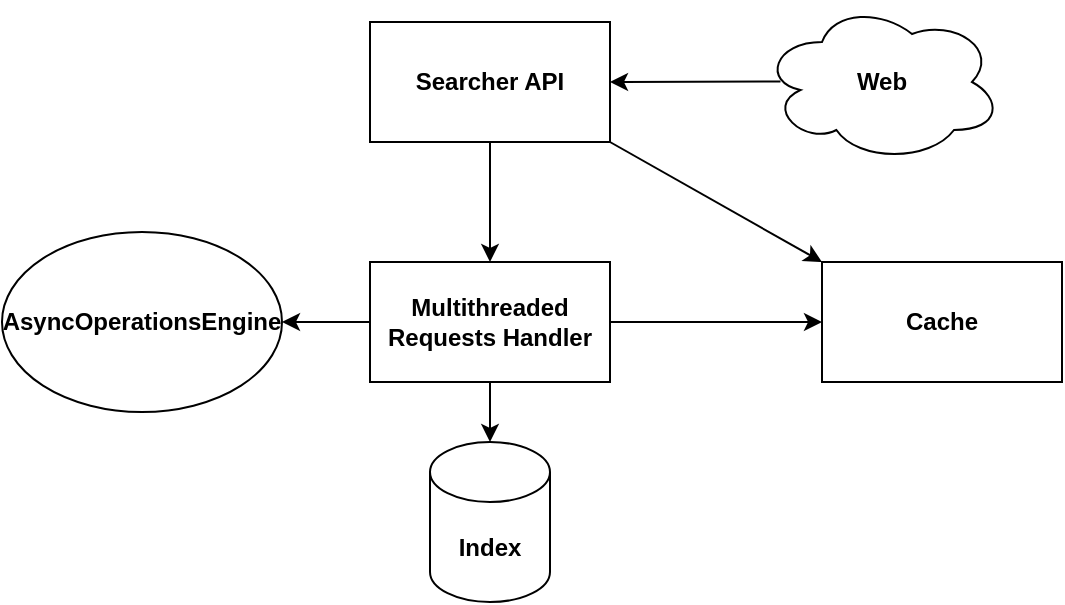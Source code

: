 <mxfile version="23.1.5" type="device">
  <diagram name="Страница — 1" id="2Inud-Jfx5UnqBPc7dCa">
    <mxGraphModel dx="989" dy="582" grid="1" gridSize="10" guides="1" tooltips="1" connect="1" arrows="1" fold="1" page="1" pageScale="1" pageWidth="827" pageHeight="1169" math="0" shadow="0">
      <root>
        <mxCell id="0" />
        <mxCell id="1" parent="0" />
        <mxCell id="TE2fnvQya8m5IB_Dum5c-2" value="&lt;b&gt;Web&lt;/b&gt;" style="ellipse;shape=cloud;whiteSpace=wrap;html=1;" vertex="1" parent="1">
          <mxGeometry x="610" y="250" width="120" height="80" as="geometry" />
        </mxCell>
        <mxCell id="TE2fnvQya8m5IB_Dum5c-3" value="&lt;b&gt;Index&lt;/b&gt;" style="shape=cylinder3;whiteSpace=wrap;html=1;boundedLbl=1;backgroundOutline=1;size=15;" vertex="1" parent="1">
          <mxGeometry x="444" y="470" width="60" height="80" as="geometry" />
        </mxCell>
        <mxCell id="TE2fnvQya8m5IB_Dum5c-4" value="&lt;b&gt;Cache&lt;/b&gt;" style="rounded=0;whiteSpace=wrap;html=1;" vertex="1" parent="1">
          <mxGeometry x="640" y="380" width="120" height="60" as="geometry" />
        </mxCell>
        <mxCell id="TE2fnvQya8m5IB_Dum5c-6" value="&lt;b&gt;Multithreaded Requests Handler&lt;/b&gt;" style="rounded=0;whiteSpace=wrap;html=1;" vertex="1" parent="1">
          <mxGeometry x="414" y="380" width="120" height="60" as="geometry" />
        </mxCell>
        <mxCell id="TE2fnvQya8m5IB_Dum5c-7" value="&lt;b&gt;Searcher API&lt;/b&gt;" style="rounded=0;whiteSpace=wrap;html=1;" vertex="1" parent="1">
          <mxGeometry x="414" y="260" width="120" height="60" as="geometry" />
        </mxCell>
        <mxCell id="TE2fnvQya8m5IB_Dum5c-8" value="" style="endArrow=classic;html=1;rounded=0;entryX=1;entryY=0.5;entryDx=0;entryDy=0;exitX=0.077;exitY=0.497;exitDx=0;exitDy=0;exitPerimeter=0;" edge="1" parent="1" source="TE2fnvQya8m5IB_Dum5c-2" target="TE2fnvQya8m5IB_Dum5c-7">
          <mxGeometry width="50" height="50" relative="1" as="geometry">
            <mxPoint x="600" y="320" as="sourcePoint" />
            <mxPoint x="580" y="450" as="targetPoint" />
          </mxGeometry>
        </mxCell>
        <mxCell id="TE2fnvQya8m5IB_Dum5c-9" value="" style="endArrow=classic;html=1;rounded=0;exitX=0.5;exitY=1;exitDx=0;exitDy=0;entryX=0.5;entryY=0;entryDx=0;entryDy=0;" edge="1" parent="1" source="TE2fnvQya8m5IB_Dum5c-7" target="TE2fnvQya8m5IB_Dum5c-6">
          <mxGeometry width="50" height="50" relative="1" as="geometry">
            <mxPoint x="560" y="540" as="sourcePoint" />
            <mxPoint x="610" y="490" as="targetPoint" />
          </mxGeometry>
        </mxCell>
        <mxCell id="TE2fnvQya8m5IB_Dum5c-10" value="" style="endArrow=classic;html=1;rounded=0;exitX=1;exitY=0.5;exitDx=0;exitDy=0;entryX=0;entryY=0.5;entryDx=0;entryDy=0;" edge="1" parent="1" source="TE2fnvQya8m5IB_Dum5c-6" target="TE2fnvQya8m5IB_Dum5c-4">
          <mxGeometry width="50" height="50" relative="1" as="geometry">
            <mxPoint x="600" y="560" as="sourcePoint" />
            <mxPoint x="650" y="510" as="targetPoint" />
          </mxGeometry>
        </mxCell>
        <mxCell id="TE2fnvQya8m5IB_Dum5c-11" value="" style="endArrow=classic;html=1;rounded=0;exitX=1;exitY=1;exitDx=0;exitDy=0;entryX=0;entryY=0;entryDx=0;entryDy=0;" edge="1" parent="1" source="TE2fnvQya8m5IB_Dum5c-7" target="TE2fnvQya8m5IB_Dum5c-4">
          <mxGeometry width="50" height="50" relative="1" as="geometry">
            <mxPoint x="550" y="540" as="sourcePoint" />
            <mxPoint x="600" y="490" as="targetPoint" />
          </mxGeometry>
        </mxCell>
        <mxCell id="TE2fnvQya8m5IB_Dum5c-12" value="" style="endArrow=classic;html=1;rounded=0;exitX=0.5;exitY=1;exitDx=0;exitDy=0;entryX=0.5;entryY=0;entryDx=0;entryDy=0;entryPerimeter=0;" edge="1" parent="1" source="TE2fnvQya8m5IB_Dum5c-6" target="TE2fnvQya8m5IB_Dum5c-3">
          <mxGeometry width="50" height="50" relative="1" as="geometry">
            <mxPoint x="370" y="560" as="sourcePoint" />
            <mxPoint x="474" y="480" as="targetPoint" />
          </mxGeometry>
        </mxCell>
        <mxCell id="TE2fnvQya8m5IB_Dum5c-13" value="" style="endArrow=classic;html=1;rounded=0;exitX=0;exitY=0.5;exitDx=0;exitDy=0;entryX=1;entryY=0.5;entryDx=0;entryDy=0;" edge="1" parent="1" source="TE2fnvQya8m5IB_Dum5c-6" target="TE2fnvQya8m5IB_Dum5c-14">
          <mxGeometry width="50" height="50" relative="1" as="geometry">
            <mxPoint x="470" y="560" as="sourcePoint" />
            <mxPoint x="360" y="410" as="targetPoint" />
          </mxGeometry>
        </mxCell>
        <mxCell id="TE2fnvQya8m5IB_Dum5c-14" value="&lt;b&gt;AsyncOperationsEngine&lt;/b&gt;" style="ellipse;whiteSpace=wrap;html=1;" vertex="1" parent="1">
          <mxGeometry x="230" y="365" width="140" height="90" as="geometry" />
        </mxCell>
      </root>
    </mxGraphModel>
  </diagram>
</mxfile>
